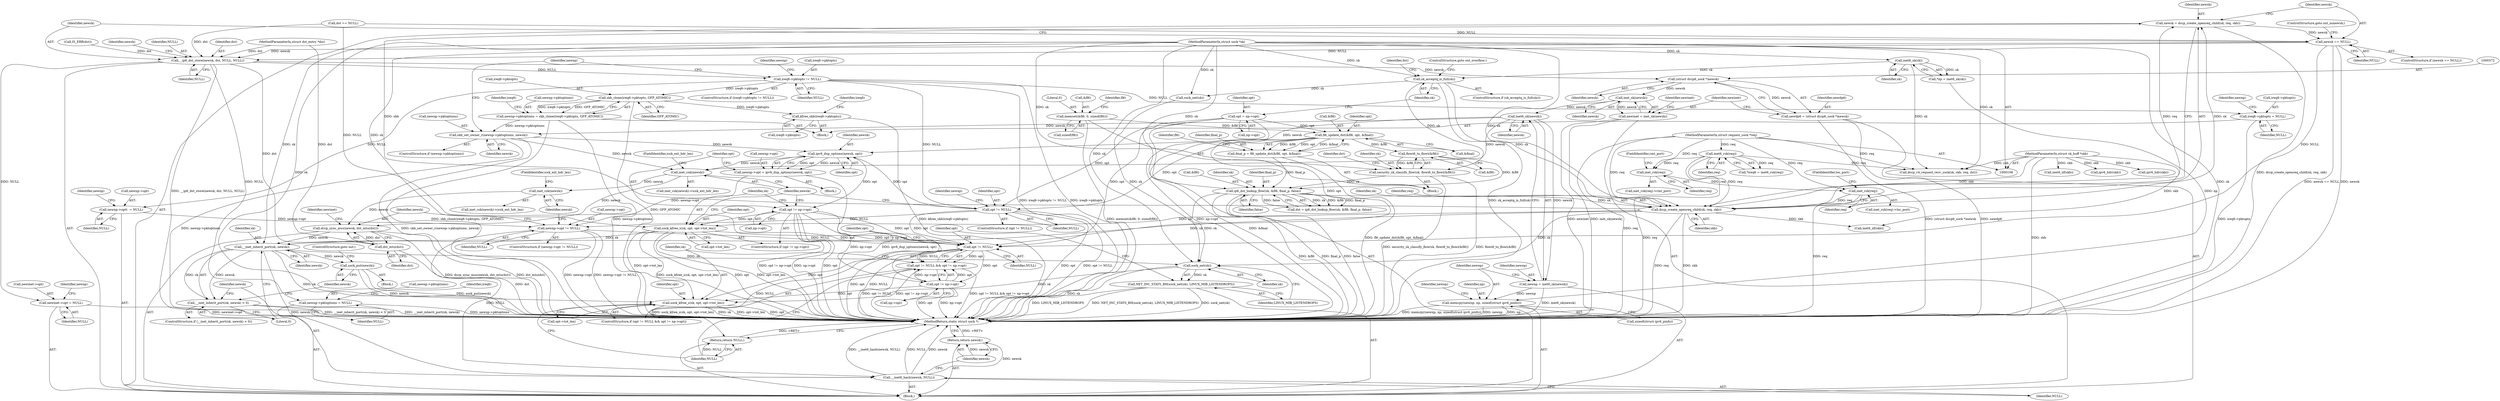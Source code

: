digraph "0_linux_f6d8bd051c391c1c0458a30b2a7abcd939329259_1@API" {
"1000339" [label="(Call,newsk = dccp_create_openreq_child(sk, req, skb))"];
"1000341" [label="(Call,dccp_create_openreq_child(sk, req, skb))"];
"1000251" [label="(Call,sk_acceptq_is_full(sk))"];
"1000123" [label="(Call,inet6_sk(sk))"];
"1000109" [label="(MethodParameterIn,struct sock *sk)"];
"1000329" [label="(Call,ip6_dst_lookup_flow(sk, &fl6, final_p, false))"];
"1000322" [label="(Call,security_sk_classify_flow(sk, flowi6_to_flowi(&fl6)))"];
"1000324" [label="(Call,flowi6_to_flowi(&fl6))"];
"1000284" [label="(Call,fl6_update_dst(&fl6, opt, &final))"];
"1000262" [label="(Call,memset(&fl6, 0, sizeof(fl6)))"];
"1000245" [label="(Call,opt = np->opt)"];
"1000282" [label="(Call,final_p = fl6_update_dst(&fl6, opt, &final))"];
"1000117" [label="(Call,inet6_rsk(req))"];
"1000111" [label="(MethodParameterIn,struct request_sock *req)"];
"1000319" [label="(Call,inet_rsk(req))"];
"1000311" [label="(Call,inet_rsk(req))"];
"1000110" [label="(MethodParameterIn,struct sk_buff *skb)"];
"1000346" [label="(Call,newsk == NULL)"];
"1000350" [label="(Call,__ip6_dst_store(newsk, dst, NULL, NULL))"];
"1000371" [label="(Call,(struct dccp6_sock *)newsk)"];
"1000369" [label="(Call,newdp6 = (struct dccp6_sock *)newsk)"];
"1000376" [label="(Call,inet_sk(newsk))"];
"1000374" [label="(Call,newinet = inet_sk(newsk))"];
"1000388" [label="(Call,inet6_sk(newsk))"];
"1000386" [label="(Call,newnp = inet6_sk(newsk))"];
"1000390" [label="(Call,memcpy(newnp, np, sizeof(struct ipv6_pinfo)))"];
"1000479" [label="(Call,skb_set_owner_r(newnp->pktoptions, newsk))"];
"1000512" [label="(Call,ipv6_dup_options(newsk, opt))"];
"1000508" [label="(Call,newnp->opt = ipv6_dup_options(newsk, opt))"];
"1000534" [label="(Call,newnp->opt != NULL)"];
"1000583" [label="(Call,__inet6_hash(newsk, NULL))"];
"1000586" [label="(Return,return newsk;)"];
"1000603" [label="(Call,opt != NULL)"];
"1000602" [label="(Call,opt != NULL && opt != np->opt)"];
"1000606" [label="(Call,opt != np->opt)"];
"1000611" [label="(Call,sock_kfree_s(sk, opt, opt->tot_len))"];
"1000617" [label="(Return,return NULL;)"];
"1000516" [label="(Call,opt != np->opt)"];
"1000521" [label="(Call,sock_kfree_s(sk, opt, opt->tot_len))"];
"1000575" [label="(Call,__inet_inherit_port(sk, newsk))"];
"1000574" [label="(Call,__inet_inherit_port(sk, newsk) < 0)"];
"1000580" [label="(Call,sock_put(newsk))"];
"1000598" [label="(Call,sock_net(sk))"];
"1000597" [label="(Call,NET_INC_STATS_BH(sock_net(sk), LINUX_MIB_LISTENDROPS))"];
"1000529" [label="(Call,inet_csk(newsk))"];
"1000541" [label="(Call,inet_csk(newsk))"];
"1000555" [label="(Call,dccp_sync_mss(newsk, dst_mtu(dst)))"];
"1000429" [label="(Call,newinet->opt = NULL)"];
"1000445" [label="(Call,newnp->pktoptions = NULL)"];
"1000451" [label="(Call,ireq6->pktopts != NULL)"];
"1000461" [label="(Call,skb_clone(ireq6->pktopts, GFP_ATOMIC))"];
"1000457" [label="(Call,newnp->pktoptions = skb_clone(ireq6->pktopts, GFP_ATOMIC))"];
"1000466" [label="(Call,kfree_skb(ireq6->pktopts))"];
"1000470" [label="(Call,ireq6->pktopts = NULL)"];
"1000484" [label="(Call,newnp->opt\t  = NULL)"];
"1000504" [label="(Call,opt != NULL)"];
"1000557" [label="(Call,dst_mtu(dst))"];
"1000393" [label="(Call,sizeof(struct ipv6_pinfo))"];
"1000528" [label="(Call,inet_csk(newsk)->icsk_ext_hdr_len)"];
"1000504" [label="(Call,opt != NULL)"];
"1000284" [label="(Call,fl6_update_dst(&fl6, opt, &final))"];
"1000398" [label="(Identifier,newnp)"];
"1000581" [label="(Identifier,newsk)"];
"1000343" [label="(Identifier,req)"];
"1000612" [label="(Identifier,sk)"];
"1000517" [label="(Identifier,opt)"];
"1000533" [label="(ControlStructure,if (newnp->opt != NULL))"];
"1000514" [label="(Identifier,opt)"];
"1000255" [label="(Call,dst == NULL)"];
"1000597" [label="(Call,NET_INC_STATS_BH(sock_net(sk), LINUX_MIB_LISTENDROPS))"];
"1000323" [label="(Identifier,sk)"];
"1000510" [label="(Identifier,newnp)"];
"1000600" [label="(Identifier,LINUX_MIB_LISTENDROPS)"];
"1000347" [label="(Identifier,newsk)"];
"1000265" [label="(Literal,0)"];
"1000373" [label="(Identifier,newsk)"];
"1000350" [label="(Call,__ip6_dst_store(newsk, dst, NULL, NULL))"];
"1000387" [label="(Identifier,newnp)"];
"1000523" [label="(Identifier,opt)"];
"1000319" [label="(Call,inet_rsk(req))"];
"1000507" [label="(Block,)"];
"1000340" [label="(Identifier,newsk)"];
"1000263" [label="(Call,&fl6)"];
"1000375" [label="(Identifier,newinet)"];
"1000256" [label="(Identifier,dst)"];
"1000445" [label="(Call,newnp->pktoptions = NULL)"];
"1000619" [label="(MethodReturn,static struct sock *)"];
"1000613" [label="(Identifier,opt)"];
"1000451" [label="(Call,ireq6->pktopts != NULL)"];
"1000121" [label="(Call,*np = inet6_sk(sk))"];
"1000479" [label="(Call,skb_set_owner_r(newnp->pktoptions, newsk))"];
"1000266" [label="(Call,sizeof(fl6))"];
"1000603" [label="(Call,opt != NULL)"];
"1000313" [label="(FieldIdentifier,rmt_port)"];
"1000369" [label="(Call,newdp6 = (struct dccp6_sock *)newsk)"];
"1000429" [label="(Call,newinet->opt = NULL)"];
"1000285" [label="(Call,&fl6)"];
"1000139" [label="(Call,dccp_v4_request_recv_sock(sk, skb, req, dst))"];
"1000380" [label="(Identifier,newinet)"];
"1000542" [label="(Identifier,newsk)"];
"1000521" [label="(Call,sock_kfree_s(sk, opt, opt->tot_len))"];
"1000524" [label="(Call,opt->tot_len)"];
"1000577" [label="(Identifier,newsk)"];
"1000543" [label="(FieldIdentifier,icsk_ext_hdr_len)"];
"1000485" [label="(Call,newnp->opt)"];
"1000227" [label="(Call,inet6_iif(skb))"];
"1000388" [label="(Call,inet6_sk(newsk))"];
"1000311" [label="(Call,inet_rsk(req))"];
"1000590" [label="(Call,sock_net(sk))"];
"1000555" [label="(Call,dccp_sync_mss(newsk, dst_mtu(dst)))"];
"1000461" [label="(Call,skb_clone(ireq6->pktopts, GFP_ATOMIC))"];
"1000258" [label="(Block,)"];
"1000270" [label="(Identifier,fl6)"];
"1000251" [label="(Call,sk_acceptq_is_full(sk))"];
"1000583" [label="(Call,__inet6_hash(newsk, NULL))"];
"1000328" [label="(Identifier,dst)"];
"1000453" [label="(Identifier,ireq6)"];
"1000354" [label="(Identifier,NULL)"];
"1000376" [label="(Call,inet_sk(newsk))"];
"1000336" [label="(Call,IS_ERR(dst))"];
"1000617" [label="(Return,return NULL;)"];
"1000430" [label="(Call,newinet->opt)"];
"1000491" [label="(Identifier,newnp)"];
"1000558" [label="(Identifier,dst)"];
"1000293" [label="(Identifier,fl6)"];
"1000334" [label="(Identifier,false)"];
"1000601" [label="(ControlStructure,if (opt != NULL && opt != np->opt))"];
"1000584" [label="(Identifier,newsk)"];
"1000486" [label="(Identifier,newnp)"];
"1000456" [label="(Block,)"];
"1000346" [label="(Call,newsk == NULL)"];
"1000606" [label="(Call,opt != np->opt)"];
"1000522" [label="(Identifier,sk)"];
"1000540" [label="(Call,inet_csk(newsk)->icsk_ext_hdr_len)"];
"1000345" [label="(ControlStructure,if (newsk == NULL))"];
"1000333" [label="(Identifier,final_p)"];
"1000477" [label="(Identifier,newnp)"];
"1000579" [label="(Block,)"];
"1000124" [label="(Identifier,sk)"];
"1000541" [label="(Call,inet_csk(newsk))"];
"1000459" [label="(Identifier,newnp)"];
"1000467" [label="(Call,ireq6->pktopts)"];
"1000325" [label="(Call,&fl6)"];
"1000531" [label="(FieldIdentifier,icsk_ext_hdr_len)"];
"1000582" [label="(ControlStructure,goto out;)"];
"1000320" [label="(Identifier,req)"];
"1000283" [label="(Identifier,final_p)"];
"1000352" [label="(Identifier,dst)"];
"1000329" [label="(Call,ip6_dst_lookup_flow(sk, &fl6, final_p, false))"];
"1000331" [label="(Call,&fl6)"];
"1000605" [label="(Identifier,NULL)"];
"1000585" [label="(Identifier,NULL)"];
"1000247" [label="(Call,np->opt)"];
"1000327" [label="(Call,dst = ip6_dst_lookup_flow(sk, &fl6, final_p, false))"];
"1000392" [label="(Identifier,np)"];
"1000246" [label="(Identifier,opt)"];
"1000493" [label="(Call,inet6_iif(skb))"];
"1000538" [label="(Identifier,NULL)"];
"1000253" [label="(ControlStructure,goto out_overflow;)"];
"1000488" [label="(Identifier,NULL)"];
"1000234" [label="(Call,ipv6_hdr(skb))"];
"1000599" [label="(Identifier,sk)"];
"1000614" [label="(Call,opt->tot_len)"];
"1000342" [label="(Identifier,sk)"];
"1000534" [label="(Call,newnp->opt != NULL)"];
"1000475" [label="(ControlStructure,if (newnp->pktoptions))"];
"1000468" [label="(Identifier,ireq6)"];
"1000611" [label="(Call,sock_kfree_s(sk, opt, opt->tot_len))"];
"1000339" [label="(Call,newsk = dccp_create_openreq_child(sk, req, skb))"];
"1000351" [label="(Identifier,newsk)"];
"1000557" [label="(Call,dst_mtu(dst))"];
"1000250" [label="(ControlStructure,if (sk_acceptq_is_full(sk)))"];
"1000310" [label="(Call,inet_rsk(req)->rmt_port)"];
"1000513" [label="(Identifier,newsk)"];
"1000580" [label="(Call,sock_put(newsk))"];
"1000433" [label="(Identifier,NULL)"];
"1000312" [label="(Identifier,req)"];
"1000330" [label="(Identifier,sk)"];
"1000530" [label="(Identifier,newsk)"];
"1000109" [label="(MethodParameterIn,struct sock *sk)"];
"1000110" [label="(MethodParameterIn,struct sk_buff *skb)"];
"1000437" [label="(Identifier,newnp)"];
"1000607" [label="(Identifier,opt)"];
"1000113" [label="(Block,)"];
"1000117" [label="(Call,inet6_rsk(req))"];
"1000288" [label="(Call,&final)"];
"1000578" [label="(Literal,0)"];
"1000318" [label="(Call,inet_rsk(req)->loc_port)"];
"1000374" [label="(Call,newinet = inet_sk(newsk))"];
"1000508" [label="(Call,newnp->opt = ipv6_dup_options(newsk, opt))"];
"1000484" [label="(Call,newnp->opt\t  = NULL)"];
"1000341" [label="(Call,dccp_create_openreq_child(sk, req, skb))"];
"1000561" [label="(Identifier,newinet)"];
"1000455" [label="(Identifier,NULL)"];
"1000115" [label="(Call,*ireq6 = inet6_rsk(req))"];
"1000450" [label="(ControlStructure,if (ireq6->pktopts != NULL))"];
"1000321" [label="(FieldIdentifier,loc_port)"];
"1000598" [label="(Call,sock_net(sk))"];
"1000282" [label="(Call,final_p = fl6_update_dst(&fl6, opt, &final))"];
"1000391" [label="(Identifier,newnp)"];
"1000349" [label="(ControlStructure,goto out_nonewsk;)"];
"1000575" [label="(Call,__inet_inherit_port(sk, newsk))"];
"1000587" [label="(Identifier,newsk)"];
"1000574" [label="(Call,__inet_inherit_port(sk, newsk) < 0)"];
"1000449" [label="(Identifier,NULL)"];
"1000458" [label="(Call,newnp->pktoptions)"];
"1000322" [label="(Call,security_sk_classify_flow(sk, flowi6_to_flowi(&fl6)))"];
"1000471" [label="(Call,ireq6->pktopts)"];
"1000576" [label="(Identifier,sk)"];
"1000556" [label="(Identifier,newsk)"];
"1000348" [label="(Identifier,NULL)"];
"1000535" [label="(Call,newnp->opt)"];
"1000506" [label="(Identifier,NULL)"];
"1000262" [label="(Call,memset(&fl6, 0, sizeof(fl6)))"];
"1000357" [label="(Identifier,newsk)"];
"1000618" [label="(Identifier,NULL)"];
"1000446" [label="(Call,newnp->pktoptions)"];
"1000465" [label="(Identifier,GFP_ATOMIC)"];
"1000586" [label="(Return,return newsk;)"];
"1000245" [label="(Call,opt = np->opt)"];
"1000123" [label="(Call,inet6_sk(sk))"];
"1000483" [label="(Identifier,newsk)"];
"1000353" [label="(Identifier,NULL)"];
"1000516" [label="(Call,opt != np->opt)"];
"1000462" [label="(Call,ireq6->pktopts)"];
"1000472" [label="(Identifier,ireq6)"];
"1000112" [label="(MethodParameterIn,struct dst_entry *dst)"];
"1000529" [label="(Call,inet_csk(newsk))"];
"1000390" [label="(Call,memcpy(newnp, np, sizeof(struct ipv6_pinfo)))"];
"1000287" [label="(Identifier,opt)"];
"1000503" [label="(ControlStructure,if (opt != NULL))"];
"1000505" [label="(Identifier,opt)"];
"1000457" [label="(Call,newnp->pktoptions = skb_clone(ireq6->pktopts, GFP_ATOMIC))"];
"1000512" [label="(Call,ipv6_dup_options(newsk, opt))"];
"1000370" [label="(Identifier,newdp6)"];
"1000470" [label="(Call,ireq6->pktopts = NULL)"];
"1000371" [label="(Call,(struct dccp6_sock *)newsk)"];
"1000602" [label="(Call,opt != NULL && opt != np->opt)"];
"1000389" [label="(Identifier,newsk)"];
"1000344" [label="(Identifier,skb)"];
"1000377" [label="(Identifier,newsk)"];
"1000573" [label="(ControlStructure,if (__inet_inherit_port(sk, newsk) < 0))"];
"1000466" [label="(Call,kfree_skb(ireq6->pktopts))"];
"1000252" [label="(Identifier,sk)"];
"1000324" [label="(Call,flowi6_to_flowi(&fl6))"];
"1000386" [label="(Call,newnp = inet6_sk(newsk))"];
"1000452" [label="(Call,ireq6->pktopts)"];
"1000474" [label="(Identifier,NULL)"];
"1000509" [label="(Call,newnp->opt)"];
"1000480" [label="(Call,newnp->pktoptions)"];
"1000518" [label="(Call,np->opt)"];
"1000604" [label="(Identifier,opt)"];
"1000515" [label="(ControlStructure,if (opt != np->opt))"];
"1000111" [label="(MethodParameterIn,struct request_sock *req)"];
"1000500" [label="(Call,ipv6_hdr(skb))"];
"1000118" [label="(Identifier,req)"];
"1000608" [label="(Call,np->opt)"];
"1000339" -> "1000113"  [label="AST: "];
"1000339" -> "1000341"  [label="CFG: "];
"1000340" -> "1000339"  [label="AST: "];
"1000341" -> "1000339"  [label="AST: "];
"1000347" -> "1000339"  [label="CFG: "];
"1000339" -> "1000619"  [label="DDG: dccp_create_openreq_child(sk, req, skb)"];
"1000341" -> "1000339"  [label="DDG: sk"];
"1000341" -> "1000339"  [label="DDG: req"];
"1000341" -> "1000339"  [label="DDG: skb"];
"1000339" -> "1000346"  [label="DDG: newsk"];
"1000341" -> "1000344"  [label="CFG: "];
"1000342" -> "1000341"  [label="AST: "];
"1000343" -> "1000341"  [label="AST: "];
"1000344" -> "1000341"  [label="AST: "];
"1000341" -> "1000619"  [label="DDG: skb"];
"1000341" -> "1000619"  [label="DDG: req"];
"1000251" -> "1000341"  [label="DDG: sk"];
"1000329" -> "1000341"  [label="DDG: sk"];
"1000109" -> "1000341"  [label="DDG: sk"];
"1000117" -> "1000341"  [label="DDG: req"];
"1000319" -> "1000341"  [label="DDG: req"];
"1000111" -> "1000341"  [label="DDG: req"];
"1000110" -> "1000341"  [label="DDG: skb"];
"1000341" -> "1000493"  [label="DDG: skb"];
"1000341" -> "1000521"  [label="DDG: sk"];
"1000341" -> "1000575"  [label="DDG: sk"];
"1000341" -> "1000598"  [label="DDG: sk"];
"1000251" -> "1000250"  [label="AST: "];
"1000251" -> "1000252"  [label="CFG: "];
"1000252" -> "1000251"  [label="AST: "];
"1000253" -> "1000251"  [label="CFG: "];
"1000256" -> "1000251"  [label="CFG: "];
"1000251" -> "1000619"  [label="DDG: sk_acceptq_is_full(sk)"];
"1000123" -> "1000251"  [label="DDG: sk"];
"1000109" -> "1000251"  [label="DDG: sk"];
"1000251" -> "1000322"  [label="DDG: sk"];
"1000251" -> "1000590"  [label="DDG: sk"];
"1000123" -> "1000121"  [label="AST: "];
"1000123" -> "1000124"  [label="CFG: "];
"1000124" -> "1000123"  [label="AST: "];
"1000121" -> "1000123"  [label="CFG: "];
"1000123" -> "1000121"  [label="DDG: sk"];
"1000109" -> "1000123"  [label="DDG: sk"];
"1000123" -> "1000139"  [label="DDG: sk"];
"1000109" -> "1000108"  [label="AST: "];
"1000109" -> "1000619"  [label="DDG: sk"];
"1000109" -> "1000139"  [label="DDG: sk"];
"1000109" -> "1000322"  [label="DDG: sk"];
"1000109" -> "1000329"  [label="DDG: sk"];
"1000109" -> "1000521"  [label="DDG: sk"];
"1000109" -> "1000575"  [label="DDG: sk"];
"1000109" -> "1000590"  [label="DDG: sk"];
"1000109" -> "1000598"  [label="DDG: sk"];
"1000109" -> "1000611"  [label="DDG: sk"];
"1000329" -> "1000327"  [label="AST: "];
"1000329" -> "1000334"  [label="CFG: "];
"1000330" -> "1000329"  [label="AST: "];
"1000331" -> "1000329"  [label="AST: "];
"1000333" -> "1000329"  [label="AST: "];
"1000334" -> "1000329"  [label="AST: "];
"1000327" -> "1000329"  [label="CFG: "];
"1000329" -> "1000619"  [label="DDG: false"];
"1000329" -> "1000619"  [label="DDG: &fl6"];
"1000329" -> "1000619"  [label="DDG: final_p"];
"1000329" -> "1000327"  [label="DDG: sk"];
"1000329" -> "1000327"  [label="DDG: &fl6"];
"1000329" -> "1000327"  [label="DDG: final_p"];
"1000329" -> "1000327"  [label="DDG: false"];
"1000322" -> "1000329"  [label="DDG: sk"];
"1000324" -> "1000329"  [label="DDG: &fl6"];
"1000282" -> "1000329"  [label="DDG: final_p"];
"1000329" -> "1000598"  [label="DDG: sk"];
"1000322" -> "1000258"  [label="AST: "];
"1000322" -> "1000324"  [label="CFG: "];
"1000323" -> "1000322"  [label="AST: "];
"1000324" -> "1000322"  [label="AST: "];
"1000328" -> "1000322"  [label="CFG: "];
"1000322" -> "1000619"  [label="DDG: flowi6_to_flowi(&fl6)"];
"1000322" -> "1000619"  [label="DDG: security_sk_classify_flow(sk, flowi6_to_flowi(&fl6))"];
"1000324" -> "1000322"  [label="DDG: &fl6"];
"1000324" -> "1000325"  [label="CFG: "];
"1000325" -> "1000324"  [label="AST: "];
"1000284" -> "1000324"  [label="DDG: &fl6"];
"1000284" -> "1000282"  [label="AST: "];
"1000284" -> "1000288"  [label="CFG: "];
"1000285" -> "1000284"  [label="AST: "];
"1000287" -> "1000284"  [label="AST: "];
"1000288" -> "1000284"  [label="AST: "];
"1000282" -> "1000284"  [label="CFG: "];
"1000284" -> "1000619"  [label="DDG: &final"];
"1000284" -> "1000282"  [label="DDG: &fl6"];
"1000284" -> "1000282"  [label="DDG: opt"];
"1000284" -> "1000282"  [label="DDG: &final"];
"1000262" -> "1000284"  [label="DDG: &fl6"];
"1000245" -> "1000284"  [label="DDG: opt"];
"1000284" -> "1000504"  [label="DDG: opt"];
"1000284" -> "1000603"  [label="DDG: opt"];
"1000262" -> "1000258"  [label="AST: "];
"1000262" -> "1000266"  [label="CFG: "];
"1000263" -> "1000262"  [label="AST: "];
"1000265" -> "1000262"  [label="AST: "];
"1000266" -> "1000262"  [label="AST: "];
"1000270" -> "1000262"  [label="CFG: "];
"1000262" -> "1000619"  [label="DDG: memset(&fl6, 0, sizeof(fl6))"];
"1000245" -> "1000113"  [label="AST: "];
"1000245" -> "1000247"  [label="CFG: "];
"1000246" -> "1000245"  [label="AST: "];
"1000247" -> "1000245"  [label="AST: "];
"1000252" -> "1000245"  [label="CFG: "];
"1000245" -> "1000619"  [label="DDG: np->opt"];
"1000245" -> "1000504"  [label="DDG: opt"];
"1000245" -> "1000603"  [label="DDG: opt"];
"1000282" -> "1000258"  [label="AST: "];
"1000283" -> "1000282"  [label="AST: "];
"1000293" -> "1000282"  [label="CFG: "];
"1000282" -> "1000619"  [label="DDG: fl6_update_dst(&fl6, opt, &final)"];
"1000117" -> "1000115"  [label="AST: "];
"1000117" -> "1000118"  [label="CFG: "];
"1000118" -> "1000117"  [label="AST: "];
"1000115" -> "1000117"  [label="CFG: "];
"1000117" -> "1000619"  [label="DDG: req"];
"1000117" -> "1000115"  [label="DDG: req"];
"1000111" -> "1000117"  [label="DDG: req"];
"1000117" -> "1000139"  [label="DDG: req"];
"1000117" -> "1000311"  [label="DDG: req"];
"1000111" -> "1000108"  [label="AST: "];
"1000111" -> "1000619"  [label="DDG: req"];
"1000111" -> "1000139"  [label="DDG: req"];
"1000111" -> "1000311"  [label="DDG: req"];
"1000111" -> "1000319"  [label="DDG: req"];
"1000319" -> "1000318"  [label="AST: "];
"1000319" -> "1000320"  [label="CFG: "];
"1000320" -> "1000319"  [label="AST: "];
"1000321" -> "1000319"  [label="CFG: "];
"1000319" -> "1000619"  [label="DDG: req"];
"1000311" -> "1000319"  [label="DDG: req"];
"1000311" -> "1000310"  [label="AST: "];
"1000311" -> "1000312"  [label="CFG: "];
"1000312" -> "1000311"  [label="AST: "];
"1000313" -> "1000311"  [label="CFG: "];
"1000110" -> "1000108"  [label="AST: "];
"1000110" -> "1000619"  [label="DDG: skb"];
"1000110" -> "1000139"  [label="DDG: skb"];
"1000110" -> "1000227"  [label="DDG: skb"];
"1000110" -> "1000234"  [label="DDG: skb"];
"1000110" -> "1000493"  [label="DDG: skb"];
"1000110" -> "1000500"  [label="DDG: skb"];
"1000346" -> "1000345"  [label="AST: "];
"1000346" -> "1000348"  [label="CFG: "];
"1000347" -> "1000346"  [label="AST: "];
"1000348" -> "1000346"  [label="AST: "];
"1000349" -> "1000346"  [label="CFG: "];
"1000351" -> "1000346"  [label="CFG: "];
"1000346" -> "1000619"  [label="DDG: newsk"];
"1000346" -> "1000619"  [label="DDG: newsk == NULL"];
"1000255" -> "1000346"  [label="DDG: NULL"];
"1000346" -> "1000350"  [label="DDG: newsk"];
"1000346" -> "1000350"  [label="DDG: NULL"];
"1000346" -> "1000603"  [label="DDG: NULL"];
"1000350" -> "1000113"  [label="AST: "];
"1000350" -> "1000354"  [label="CFG: "];
"1000351" -> "1000350"  [label="AST: "];
"1000352" -> "1000350"  [label="AST: "];
"1000353" -> "1000350"  [label="AST: "];
"1000354" -> "1000350"  [label="AST: "];
"1000357" -> "1000350"  [label="CFG: "];
"1000350" -> "1000619"  [label="DDG: __ip6_dst_store(newsk, dst, NULL, NULL)"];
"1000255" -> "1000350"  [label="DDG: dst"];
"1000336" -> "1000350"  [label="DDG: dst"];
"1000112" -> "1000350"  [label="DDG: dst"];
"1000350" -> "1000371"  [label="DDG: newsk"];
"1000350" -> "1000429"  [label="DDG: NULL"];
"1000350" -> "1000445"  [label="DDG: NULL"];
"1000350" -> "1000451"  [label="DDG: NULL"];
"1000350" -> "1000557"  [label="DDG: dst"];
"1000371" -> "1000369"  [label="AST: "];
"1000371" -> "1000373"  [label="CFG: "];
"1000372" -> "1000371"  [label="AST: "];
"1000373" -> "1000371"  [label="AST: "];
"1000369" -> "1000371"  [label="CFG: "];
"1000371" -> "1000369"  [label="DDG: newsk"];
"1000371" -> "1000376"  [label="DDG: newsk"];
"1000369" -> "1000113"  [label="AST: "];
"1000370" -> "1000369"  [label="AST: "];
"1000375" -> "1000369"  [label="CFG: "];
"1000369" -> "1000619"  [label="DDG: newdp6"];
"1000369" -> "1000619"  [label="DDG: (struct dccp6_sock *)newsk"];
"1000376" -> "1000374"  [label="AST: "];
"1000376" -> "1000377"  [label="CFG: "];
"1000377" -> "1000376"  [label="AST: "];
"1000374" -> "1000376"  [label="CFG: "];
"1000376" -> "1000374"  [label="DDG: newsk"];
"1000376" -> "1000388"  [label="DDG: newsk"];
"1000374" -> "1000113"  [label="AST: "];
"1000375" -> "1000374"  [label="AST: "];
"1000380" -> "1000374"  [label="CFG: "];
"1000374" -> "1000619"  [label="DDG: inet_sk(newsk)"];
"1000374" -> "1000619"  [label="DDG: newinet"];
"1000388" -> "1000386"  [label="AST: "];
"1000388" -> "1000389"  [label="CFG: "];
"1000389" -> "1000388"  [label="AST: "];
"1000386" -> "1000388"  [label="CFG: "];
"1000388" -> "1000386"  [label="DDG: newsk"];
"1000388" -> "1000479"  [label="DDG: newsk"];
"1000388" -> "1000512"  [label="DDG: newsk"];
"1000388" -> "1000529"  [label="DDG: newsk"];
"1000386" -> "1000113"  [label="AST: "];
"1000387" -> "1000386"  [label="AST: "];
"1000391" -> "1000386"  [label="CFG: "];
"1000386" -> "1000619"  [label="DDG: inet6_sk(newsk)"];
"1000386" -> "1000390"  [label="DDG: newnp"];
"1000390" -> "1000113"  [label="AST: "];
"1000390" -> "1000393"  [label="CFG: "];
"1000391" -> "1000390"  [label="AST: "];
"1000392" -> "1000390"  [label="AST: "];
"1000393" -> "1000390"  [label="AST: "];
"1000398" -> "1000390"  [label="CFG: "];
"1000390" -> "1000619"  [label="DDG: np"];
"1000390" -> "1000619"  [label="DDG: memcpy(newnp, np, sizeof(struct ipv6_pinfo))"];
"1000390" -> "1000619"  [label="DDG: newnp"];
"1000121" -> "1000390"  [label="DDG: np"];
"1000479" -> "1000475"  [label="AST: "];
"1000479" -> "1000483"  [label="CFG: "];
"1000480" -> "1000479"  [label="AST: "];
"1000483" -> "1000479"  [label="AST: "];
"1000486" -> "1000479"  [label="CFG: "];
"1000479" -> "1000619"  [label="DDG: skb_set_owner_r(newnp->pktoptions, newsk)"];
"1000479" -> "1000619"  [label="DDG: newnp->pktoptions"];
"1000457" -> "1000479"  [label="DDG: newnp->pktoptions"];
"1000479" -> "1000512"  [label="DDG: newsk"];
"1000479" -> "1000529"  [label="DDG: newsk"];
"1000512" -> "1000508"  [label="AST: "];
"1000512" -> "1000514"  [label="CFG: "];
"1000513" -> "1000512"  [label="AST: "];
"1000514" -> "1000512"  [label="AST: "];
"1000508" -> "1000512"  [label="CFG: "];
"1000512" -> "1000508"  [label="DDG: newsk"];
"1000512" -> "1000508"  [label="DDG: opt"];
"1000504" -> "1000512"  [label="DDG: opt"];
"1000512" -> "1000516"  [label="DDG: opt"];
"1000512" -> "1000529"  [label="DDG: newsk"];
"1000508" -> "1000507"  [label="AST: "];
"1000509" -> "1000508"  [label="AST: "];
"1000517" -> "1000508"  [label="CFG: "];
"1000508" -> "1000619"  [label="DDG: ipv6_dup_options(newsk, opt)"];
"1000508" -> "1000534"  [label="DDG: newnp->opt"];
"1000534" -> "1000533"  [label="AST: "];
"1000534" -> "1000538"  [label="CFG: "];
"1000535" -> "1000534"  [label="AST: "];
"1000538" -> "1000534"  [label="AST: "];
"1000542" -> "1000534"  [label="CFG: "];
"1000556" -> "1000534"  [label="CFG: "];
"1000534" -> "1000619"  [label="DDG: newnp->opt != NULL"];
"1000534" -> "1000619"  [label="DDG: newnp->opt"];
"1000484" -> "1000534"  [label="DDG: newnp->opt"];
"1000504" -> "1000534"  [label="DDG: NULL"];
"1000534" -> "1000583"  [label="DDG: NULL"];
"1000534" -> "1000603"  [label="DDG: NULL"];
"1000583" -> "1000113"  [label="AST: "];
"1000583" -> "1000585"  [label="CFG: "];
"1000584" -> "1000583"  [label="AST: "];
"1000585" -> "1000583"  [label="AST: "];
"1000587" -> "1000583"  [label="CFG: "];
"1000583" -> "1000619"  [label="DDG: __inet6_hash(newsk, NULL)"];
"1000583" -> "1000619"  [label="DDG: newsk"];
"1000583" -> "1000619"  [label="DDG: NULL"];
"1000575" -> "1000583"  [label="DDG: newsk"];
"1000583" -> "1000586"  [label="DDG: newsk"];
"1000586" -> "1000113"  [label="AST: "];
"1000586" -> "1000587"  [label="CFG: "];
"1000587" -> "1000586"  [label="AST: "];
"1000619" -> "1000586"  [label="CFG: "];
"1000586" -> "1000619"  [label="DDG: <RET>"];
"1000587" -> "1000586"  [label="DDG: newsk"];
"1000603" -> "1000602"  [label="AST: "];
"1000603" -> "1000605"  [label="CFG: "];
"1000604" -> "1000603"  [label="AST: "];
"1000605" -> "1000603"  [label="AST: "];
"1000607" -> "1000603"  [label="CFG: "];
"1000602" -> "1000603"  [label="CFG: "];
"1000603" -> "1000619"  [label="DDG: opt"];
"1000603" -> "1000619"  [label="DDG: NULL"];
"1000603" -> "1000602"  [label="DDG: opt"];
"1000603" -> "1000602"  [label="DDG: NULL"];
"1000504" -> "1000603"  [label="DDG: opt"];
"1000521" -> "1000603"  [label="DDG: opt"];
"1000516" -> "1000603"  [label="DDG: opt"];
"1000255" -> "1000603"  [label="DDG: NULL"];
"1000603" -> "1000606"  [label="DDG: opt"];
"1000603" -> "1000611"  [label="DDG: opt"];
"1000603" -> "1000617"  [label="DDG: NULL"];
"1000602" -> "1000601"  [label="AST: "];
"1000602" -> "1000606"  [label="CFG: "];
"1000606" -> "1000602"  [label="AST: "];
"1000612" -> "1000602"  [label="CFG: "];
"1000618" -> "1000602"  [label="CFG: "];
"1000602" -> "1000619"  [label="DDG: opt != NULL && opt != np->opt"];
"1000602" -> "1000619"  [label="DDG: opt != NULL"];
"1000602" -> "1000619"  [label="DDG: opt != np->opt"];
"1000606" -> "1000602"  [label="DDG: opt"];
"1000606" -> "1000602"  [label="DDG: np->opt"];
"1000516" -> "1000602"  [label="DDG: opt != np->opt"];
"1000606" -> "1000608"  [label="CFG: "];
"1000607" -> "1000606"  [label="AST: "];
"1000608" -> "1000606"  [label="AST: "];
"1000606" -> "1000619"  [label="DDG: opt"];
"1000606" -> "1000619"  [label="DDG: np->opt"];
"1000516" -> "1000606"  [label="DDG: np->opt"];
"1000606" -> "1000611"  [label="DDG: opt"];
"1000611" -> "1000601"  [label="AST: "];
"1000611" -> "1000614"  [label="CFG: "];
"1000612" -> "1000611"  [label="AST: "];
"1000613" -> "1000611"  [label="AST: "];
"1000614" -> "1000611"  [label="AST: "];
"1000618" -> "1000611"  [label="CFG: "];
"1000611" -> "1000619"  [label="DDG: opt->tot_len"];
"1000611" -> "1000619"  [label="DDG: opt"];
"1000611" -> "1000619"  [label="DDG: sock_kfree_s(sk, opt, opt->tot_len)"];
"1000611" -> "1000619"  [label="DDG: sk"];
"1000598" -> "1000611"  [label="DDG: sk"];
"1000521" -> "1000611"  [label="DDG: opt->tot_len"];
"1000617" -> "1000113"  [label="AST: "];
"1000617" -> "1000618"  [label="CFG: "];
"1000618" -> "1000617"  [label="AST: "];
"1000619" -> "1000617"  [label="CFG: "];
"1000617" -> "1000619"  [label="DDG: <RET>"];
"1000618" -> "1000617"  [label="DDG: NULL"];
"1000516" -> "1000515"  [label="AST: "];
"1000516" -> "1000518"  [label="CFG: "];
"1000517" -> "1000516"  [label="AST: "];
"1000518" -> "1000516"  [label="AST: "];
"1000522" -> "1000516"  [label="CFG: "];
"1000530" -> "1000516"  [label="CFG: "];
"1000516" -> "1000619"  [label="DDG: np->opt"];
"1000516" -> "1000619"  [label="DDG: opt != np->opt"];
"1000516" -> "1000619"  [label="DDG: opt"];
"1000516" -> "1000521"  [label="DDG: opt"];
"1000521" -> "1000515"  [label="AST: "];
"1000521" -> "1000524"  [label="CFG: "];
"1000522" -> "1000521"  [label="AST: "];
"1000523" -> "1000521"  [label="AST: "];
"1000524" -> "1000521"  [label="AST: "];
"1000530" -> "1000521"  [label="CFG: "];
"1000521" -> "1000619"  [label="DDG: opt->tot_len"];
"1000521" -> "1000619"  [label="DDG: sock_kfree_s(sk, opt, opt->tot_len)"];
"1000521" -> "1000619"  [label="DDG: opt"];
"1000521" -> "1000575"  [label="DDG: sk"];
"1000575" -> "1000574"  [label="AST: "];
"1000575" -> "1000577"  [label="CFG: "];
"1000576" -> "1000575"  [label="AST: "];
"1000577" -> "1000575"  [label="AST: "];
"1000578" -> "1000575"  [label="CFG: "];
"1000575" -> "1000619"  [label="DDG: sk"];
"1000575" -> "1000574"  [label="DDG: sk"];
"1000575" -> "1000574"  [label="DDG: newsk"];
"1000555" -> "1000575"  [label="DDG: newsk"];
"1000575" -> "1000580"  [label="DDG: newsk"];
"1000575" -> "1000598"  [label="DDG: sk"];
"1000574" -> "1000573"  [label="AST: "];
"1000574" -> "1000578"  [label="CFG: "];
"1000578" -> "1000574"  [label="AST: "];
"1000581" -> "1000574"  [label="CFG: "];
"1000584" -> "1000574"  [label="CFG: "];
"1000574" -> "1000619"  [label="DDG: __inet_inherit_port(sk, newsk)"];
"1000574" -> "1000619"  [label="DDG: __inet_inherit_port(sk, newsk) < 0"];
"1000580" -> "1000579"  [label="AST: "];
"1000580" -> "1000581"  [label="CFG: "];
"1000581" -> "1000580"  [label="AST: "];
"1000582" -> "1000580"  [label="CFG: "];
"1000580" -> "1000619"  [label="DDG: sock_put(newsk)"];
"1000580" -> "1000619"  [label="DDG: newsk"];
"1000598" -> "1000597"  [label="AST: "];
"1000598" -> "1000599"  [label="CFG: "];
"1000599" -> "1000598"  [label="AST: "];
"1000600" -> "1000598"  [label="CFG: "];
"1000598" -> "1000619"  [label="DDG: sk"];
"1000598" -> "1000597"  [label="DDG: sk"];
"1000590" -> "1000598"  [label="DDG: sk"];
"1000597" -> "1000113"  [label="AST: "];
"1000597" -> "1000600"  [label="CFG: "];
"1000600" -> "1000597"  [label="AST: "];
"1000604" -> "1000597"  [label="CFG: "];
"1000597" -> "1000619"  [label="DDG: sock_net(sk)"];
"1000597" -> "1000619"  [label="DDG: NET_INC_STATS_BH(sock_net(sk), LINUX_MIB_LISTENDROPS)"];
"1000597" -> "1000619"  [label="DDG: LINUX_MIB_LISTENDROPS"];
"1000529" -> "1000528"  [label="AST: "];
"1000529" -> "1000530"  [label="CFG: "];
"1000530" -> "1000529"  [label="AST: "];
"1000531" -> "1000529"  [label="CFG: "];
"1000529" -> "1000541"  [label="DDG: newsk"];
"1000529" -> "1000555"  [label="DDG: newsk"];
"1000541" -> "1000540"  [label="AST: "];
"1000541" -> "1000542"  [label="CFG: "];
"1000542" -> "1000541"  [label="AST: "];
"1000543" -> "1000541"  [label="CFG: "];
"1000541" -> "1000555"  [label="DDG: newsk"];
"1000555" -> "1000113"  [label="AST: "];
"1000555" -> "1000557"  [label="CFG: "];
"1000556" -> "1000555"  [label="AST: "];
"1000557" -> "1000555"  [label="AST: "];
"1000561" -> "1000555"  [label="CFG: "];
"1000555" -> "1000619"  [label="DDG: dst_mtu(dst)"];
"1000555" -> "1000619"  [label="DDG: dccp_sync_mss(newsk, dst_mtu(dst))"];
"1000557" -> "1000555"  [label="DDG: dst"];
"1000429" -> "1000113"  [label="AST: "];
"1000429" -> "1000433"  [label="CFG: "];
"1000430" -> "1000429"  [label="AST: "];
"1000433" -> "1000429"  [label="AST: "];
"1000437" -> "1000429"  [label="CFG: "];
"1000429" -> "1000619"  [label="DDG: newinet->opt"];
"1000445" -> "1000113"  [label="AST: "];
"1000445" -> "1000449"  [label="CFG: "];
"1000446" -> "1000445"  [label="AST: "];
"1000449" -> "1000445"  [label="AST: "];
"1000453" -> "1000445"  [label="CFG: "];
"1000445" -> "1000619"  [label="DDG: newnp->pktoptions"];
"1000451" -> "1000450"  [label="AST: "];
"1000451" -> "1000455"  [label="CFG: "];
"1000452" -> "1000451"  [label="AST: "];
"1000455" -> "1000451"  [label="AST: "];
"1000459" -> "1000451"  [label="CFG: "];
"1000486" -> "1000451"  [label="CFG: "];
"1000451" -> "1000619"  [label="DDG: ireq6->pktopts"];
"1000451" -> "1000619"  [label="DDG: ireq6->pktopts != NULL"];
"1000451" -> "1000461"  [label="DDG: ireq6->pktopts"];
"1000451" -> "1000470"  [label="DDG: NULL"];
"1000451" -> "1000484"  [label="DDG: NULL"];
"1000451" -> "1000504"  [label="DDG: NULL"];
"1000461" -> "1000457"  [label="AST: "];
"1000461" -> "1000465"  [label="CFG: "];
"1000462" -> "1000461"  [label="AST: "];
"1000465" -> "1000461"  [label="AST: "];
"1000457" -> "1000461"  [label="CFG: "];
"1000461" -> "1000619"  [label="DDG: GFP_ATOMIC"];
"1000461" -> "1000457"  [label="DDG: ireq6->pktopts"];
"1000461" -> "1000457"  [label="DDG: GFP_ATOMIC"];
"1000461" -> "1000466"  [label="DDG: ireq6->pktopts"];
"1000457" -> "1000456"  [label="AST: "];
"1000458" -> "1000457"  [label="AST: "];
"1000468" -> "1000457"  [label="CFG: "];
"1000457" -> "1000619"  [label="DDG: skb_clone(ireq6->pktopts, GFP_ATOMIC)"];
"1000457" -> "1000619"  [label="DDG: newnp->pktoptions"];
"1000466" -> "1000456"  [label="AST: "];
"1000466" -> "1000467"  [label="CFG: "];
"1000467" -> "1000466"  [label="AST: "];
"1000472" -> "1000466"  [label="CFG: "];
"1000466" -> "1000619"  [label="DDG: kfree_skb(ireq6->pktopts)"];
"1000470" -> "1000456"  [label="AST: "];
"1000470" -> "1000474"  [label="CFG: "];
"1000471" -> "1000470"  [label="AST: "];
"1000474" -> "1000470"  [label="AST: "];
"1000477" -> "1000470"  [label="CFG: "];
"1000470" -> "1000619"  [label="DDG: ireq6->pktopts"];
"1000484" -> "1000113"  [label="AST: "];
"1000484" -> "1000488"  [label="CFG: "];
"1000485" -> "1000484"  [label="AST: "];
"1000488" -> "1000484"  [label="AST: "];
"1000491" -> "1000484"  [label="CFG: "];
"1000504" -> "1000503"  [label="AST: "];
"1000504" -> "1000506"  [label="CFG: "];
"1000505" -> "1000504"  [label="AST: "];
"1000506" -> "1000504"  [label="AST: "];
"1000510" -> "1000504"  [label="CFG: "];
"1000530" -> "1000504"  [label="CFG: "];
"1000504" -> "1000619"  [label="DDG: opt"];
"1000504" -> "1000619"  [label="DDG: opt != NULL"];
"1000557" -> "1000558"  [label="CFG: "];
"1000558" -> "1000557"  [label="AST: "];
"1000557" -> "1000619"  [label="DDG: dst"];
"1000112" -> "1000557"  [label="DDG: dst"];
}
